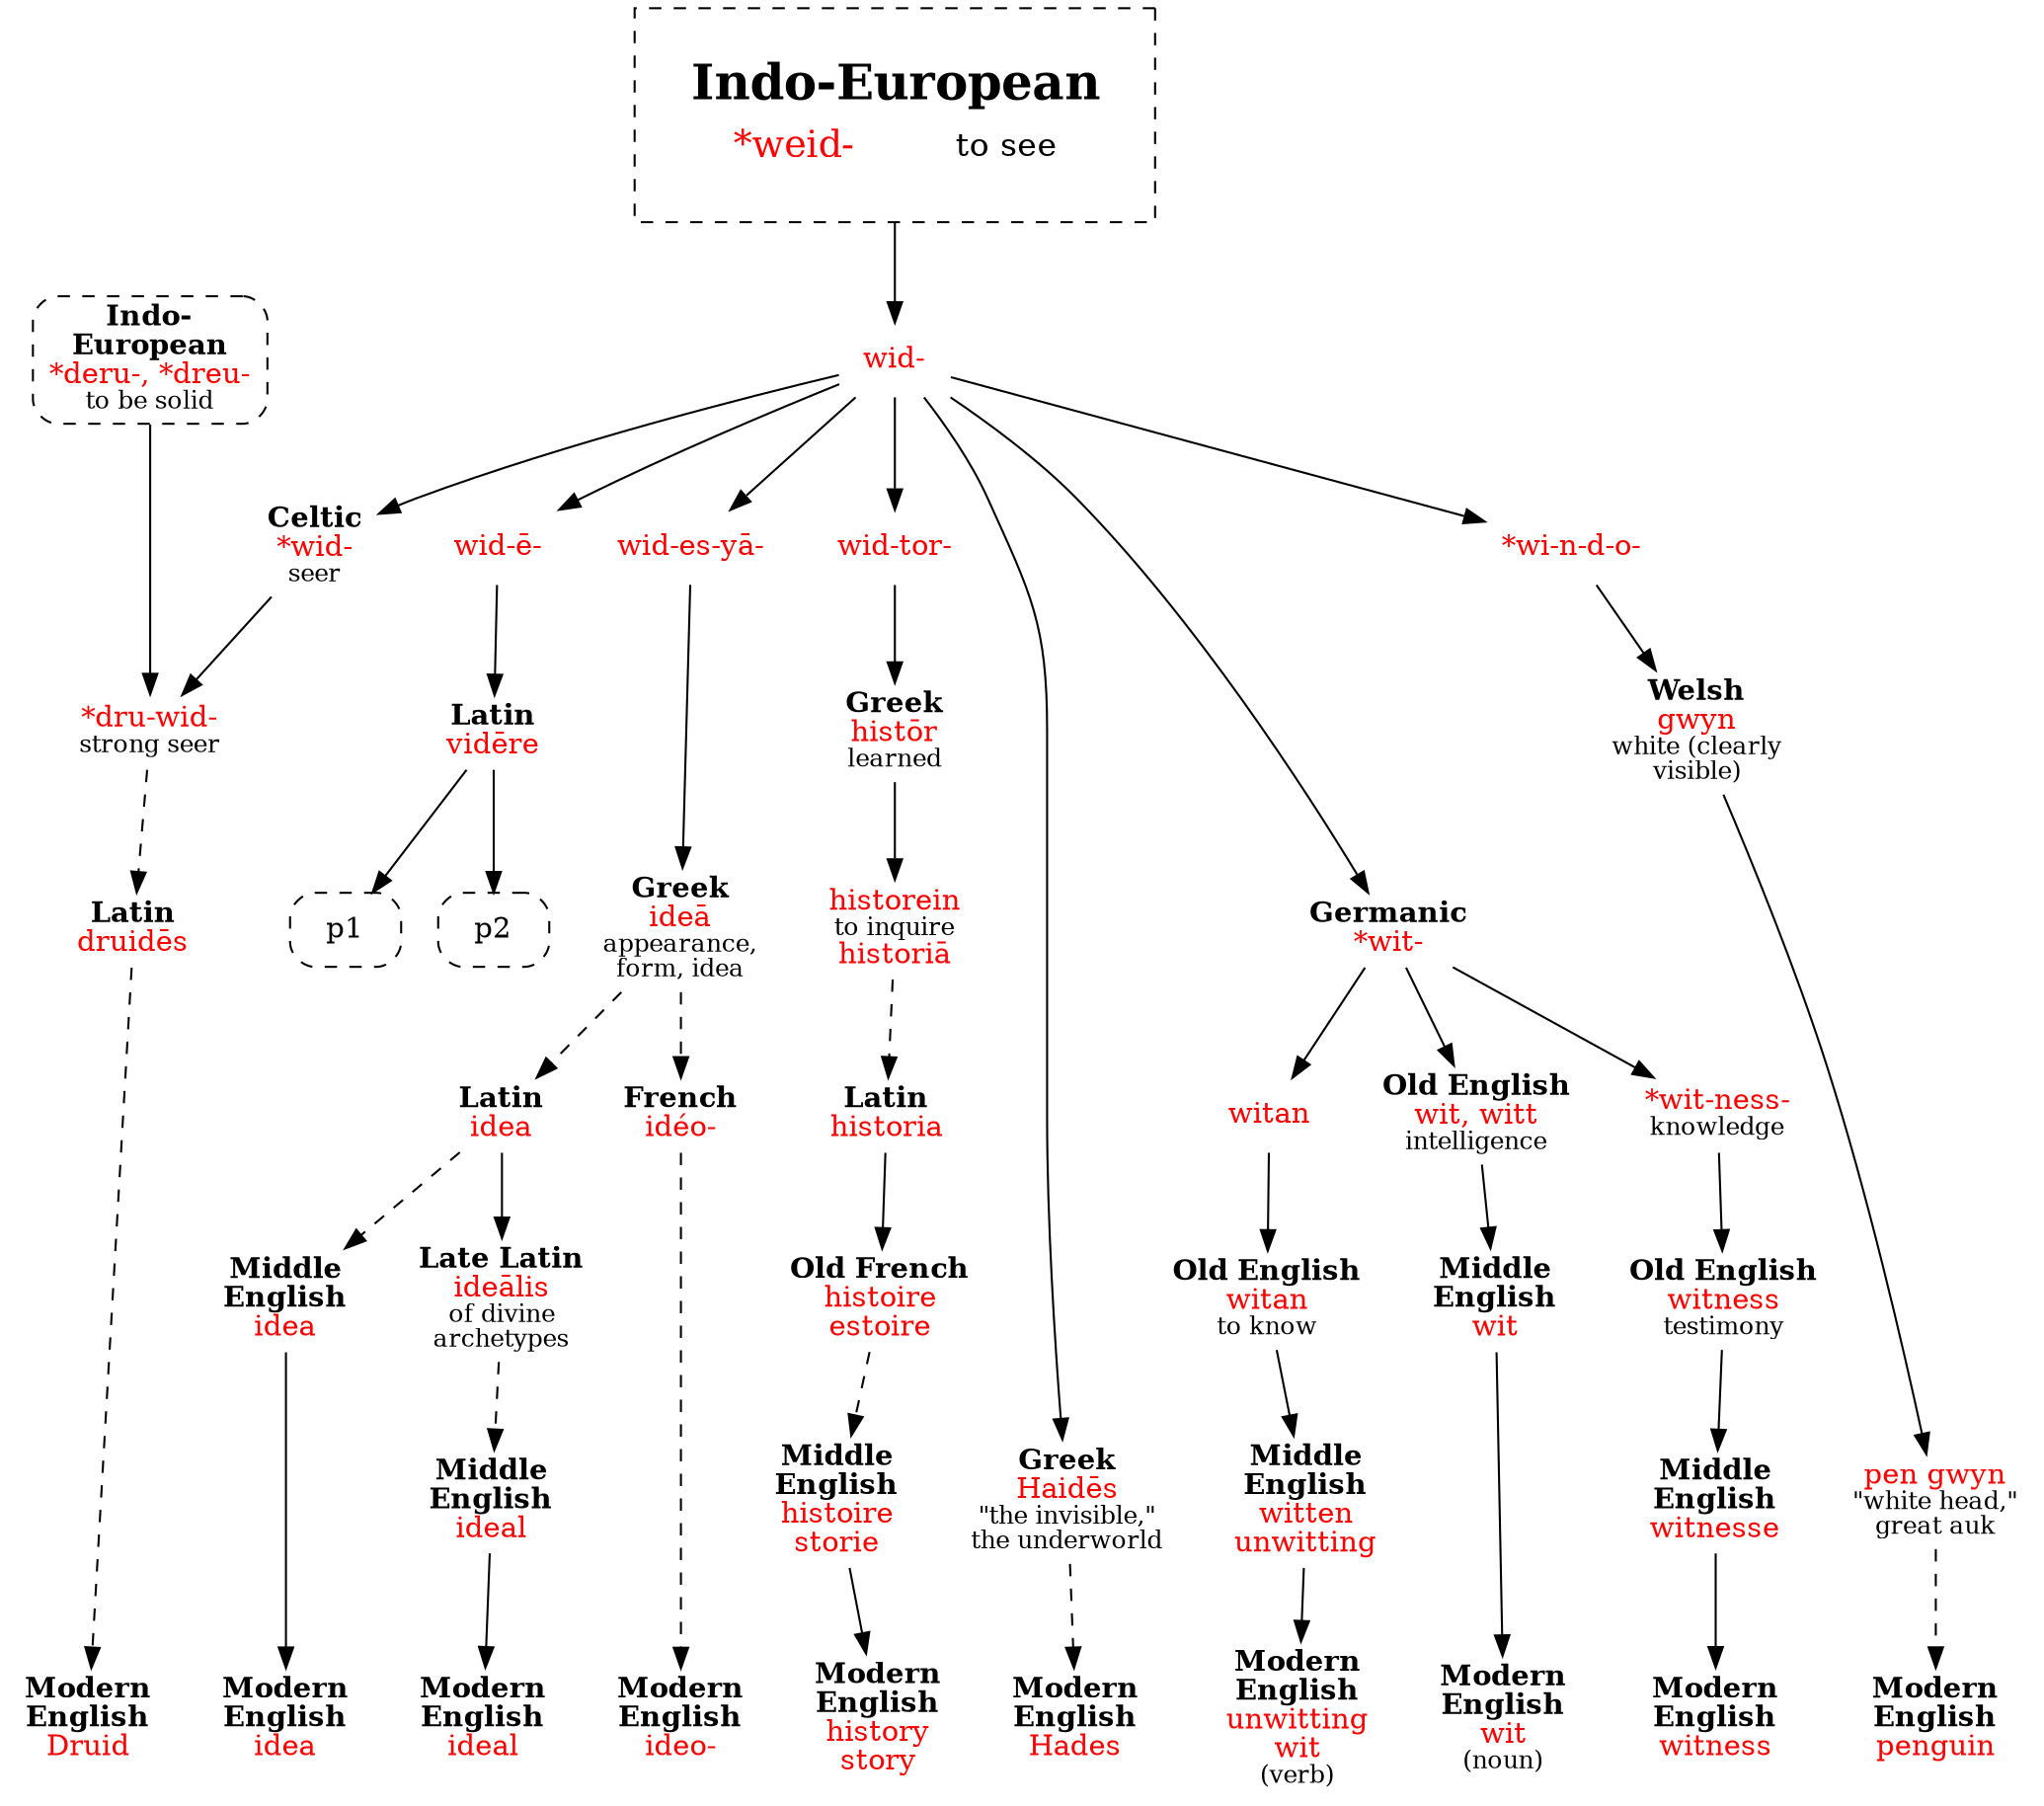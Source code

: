 strict digraph {
/* sources: AHD */
node [shape=none]

weidIE [label=<<table border="0"><tr><td colspan="2"><font point-size="24"><b>Indo-European</b></font></td></tr><tr><td><font point-size="18" color="red">*weid-</font></td><td><font point-size="16">to see</font></td></tr></table>> tooltip="Indo-European \"*weid-\" to see" shape=rect style=dashed peripheries=1 margin=.3 URL="weid-see0.svg"]
widIE [label=<<font color="red">wid-</font>>]
weidIE -> widIE

// wit
witGmc [label=<<b>Germanic</b><br/><font color="red">*wit-</font>>]
witOE [label=<<b>Old English</b><br/><font color="red">wit, witt</font><br/><font point-size="12">intelligence</font>>]
witME [label=<<b>Middle<br/>English</b><br/><font color="red">wit</font>>]
wit [label=<<b>Modern<br/>English</b><br/><font color="red">wit</font><br/><font point-size="12">(noun)</font>>]
widIE -> witGmc -> witOE -> witME -> wit

// witness
witnessGmc [label=<<font color="red">*wit-ness-</font><br/><font point-size="12">knowledge</font>>]
witnessOE [label=<<b>Old English</b><br/><font color="red">witness</font><br/><font point-size="12">testimony</font>>]
witnesseME [label=<<b>Middle<br/>English</b><br/><font color="red">witnesse</font>>]
witness [label=<<b>Modern<br/>English</b><br/><font color="red">witness</font>>]
witGmc -> witnessGmc -> witnessOE -> witnesseME -> witness

// unwitting
witanGmc [label=<<font color="red">witan</font>>]
witanOE [label=<<b>Old English</b><br/><font color="red">witan</font><br/><font point-size="12">to know</font>>]
wittenME [label=<<b>Middle<br/>English</b><br/><font color="red">witten<br/>unwitting</font>>]
unwitting [label=<<b>Modern<br/>English</b><br/><font color="red">unwitting<br/>wit</font><br/><font point-size="12">(verb)</font>>]
witGmc -> witanGmc -> witanOE -> wittenME -> unwitting

// penguin
windoIE [label=<<font color="red">*wi-n-d-o-</font>>]
gwynW [label=<<b>Welsh</b><br/><font color="red">gwyn</font><br/><font point-size="12">white (clearly<br/>visible)</font>>]
pengwynW [label=<<font color="red">pen gwyn</font><br/><font point-size="12">"white head,"<br/>great auk</font>>]
penguin [label=<<b>Modern<br/>English</b><br/><font color="red">penguin</font>>]
widIE -> windoIE -> gwynW -> pengwynW
pengwynW -> penguin [style=dashed]

// Druid
widC [label=<<b>Celtic</b><br/><font color="red">*wid-</font><br/><font point-size="12">seer</font>>]
deruIE [label=<<b>Indo-<br/>European</b><br/><font color="red">*deru-, *dreu-</font><br/><font point-size="12">to be solid</font>> shape=box style="dashed,rounded" URL="deru-firm.svg"]
druwidC [label=<<font color="red">*dru-wid-</font><br/><font point-size="12">strong seer</font>>]
druidesL [label=<<b>Latin</b><br/><font color="red">druidēs</font>>]
druid [label=<<b>Modern<br/>English</b><br/><font color="red">Druid</font>>]
widIE -> widC
{ deruIE widC } -> druwidC
druwidC -> druidesL -> druid [style=dashed]

// L videre (link)
wideIE [label=<<font color="red">wid-ē-</font>>]
videreL [label=<<b>Latin</b><br/><font color="red">vidēre</font>>]
p1 [label=<p1> shape=box style="dashed,rounded" URL="weid-see3.svg"]
p2 [label=<p2> shape=box style="dashed,rounded" URL="weid-see4.svg"]
widIE -> wideIE -> videreL -> { p1 p2 }

/// idea
widesyaIE [label=<<font color="red">wid-es-yā-</font>>]
ideaGk [label=<<b>Greek</b><br/><font color="red">ideā</font><br/><font point-size="12">appearance,<br/>form, idea</font>>]
ideaL [label=<<b>Latin</b><br/><font color="red">idea</font>>]
ideaME [label=<<b>Middle<br/>English</b><br/><font color="red">idea</font>>]
idea [label=<<b>Modern<br/>English</b><br/><font color="red">idea</font>>]
widIE -> widesyaIE -> ideaGk
ideaGk -> ideaL -> ideaME [style=dashed]
ideaME -> idea

// ideal
idealisL [label=<<b>Late Latin</b><br/><font color="red">ideālis</font><br/><font point-size="12">of divine<br/>archetypes</font>>]
idealME [label=<<b>Middle<br/>English</b><br/><font color="red">ideal</font>>]
ideal [label=<<b>Modern<br/>English</b><br/><font color="red">ideal</font>>]
ideaL -> idealisL
idealisL -> idealME [style=dashed]
idealME -> ideal

// ideo-
ideoF [label=<<b>French</b><br/><font color="red">idéo-</font>>]
ideo [label=<<b>Modern<br/>English</b><br/><font color="red">ideo-</font>>]
ideaGk -> ideoF -> ideo [style=dashed]

// history, story
widtorIE [label=<<font color="red">wid-tor-</font>>]
historGk [label=<<b>Greek</b><br/><font color="red">histōr</font><br/><font point-size="12">learned</font>>]
historiaGk [label=<<font color="red">historein</font><br/><font point-size="12">to inquire</font><br/><font color="red">historiā</font>>]
historiaL [label=<<b>Latin</b><br/><font color="red">historia</font>>]
histoireOF [label=<<b>Old French</b><br/><font color="red">histoire<br/>estoire</font>>]
histoireME [label=<<b>Middle<br/>English</b><br/><font color="red">histoire<br/>storie</font>>]
history [label=<<b>Modern<br/>English</b><br/><font color="red">history<br/>story</font>>]
widIE -> widtorIE -> historGk -> historiaGk
historiaGk -> historiaL [style=dashed]
historiaL -> histoireOF
histoireOF -> histoireME [style=dashed]
histoireME -> history

// Hades
haidesGk [label=<<b>Greek</b><br/><font color="red">Haidēs</font><br/><font point-size="12">"the invisible,"<br/>the underworld</font>>]
hades [label=<<b>Modern<br/>English</b><br/><font color="red">Hades</font>>]
widIE -> haidesGk
haidesGk -> hades [style=dashed]

{ rank=sink wit witness unwitting penguin druid idea ideal ideo history hades }
{ rank=same deruIE widIE }
}